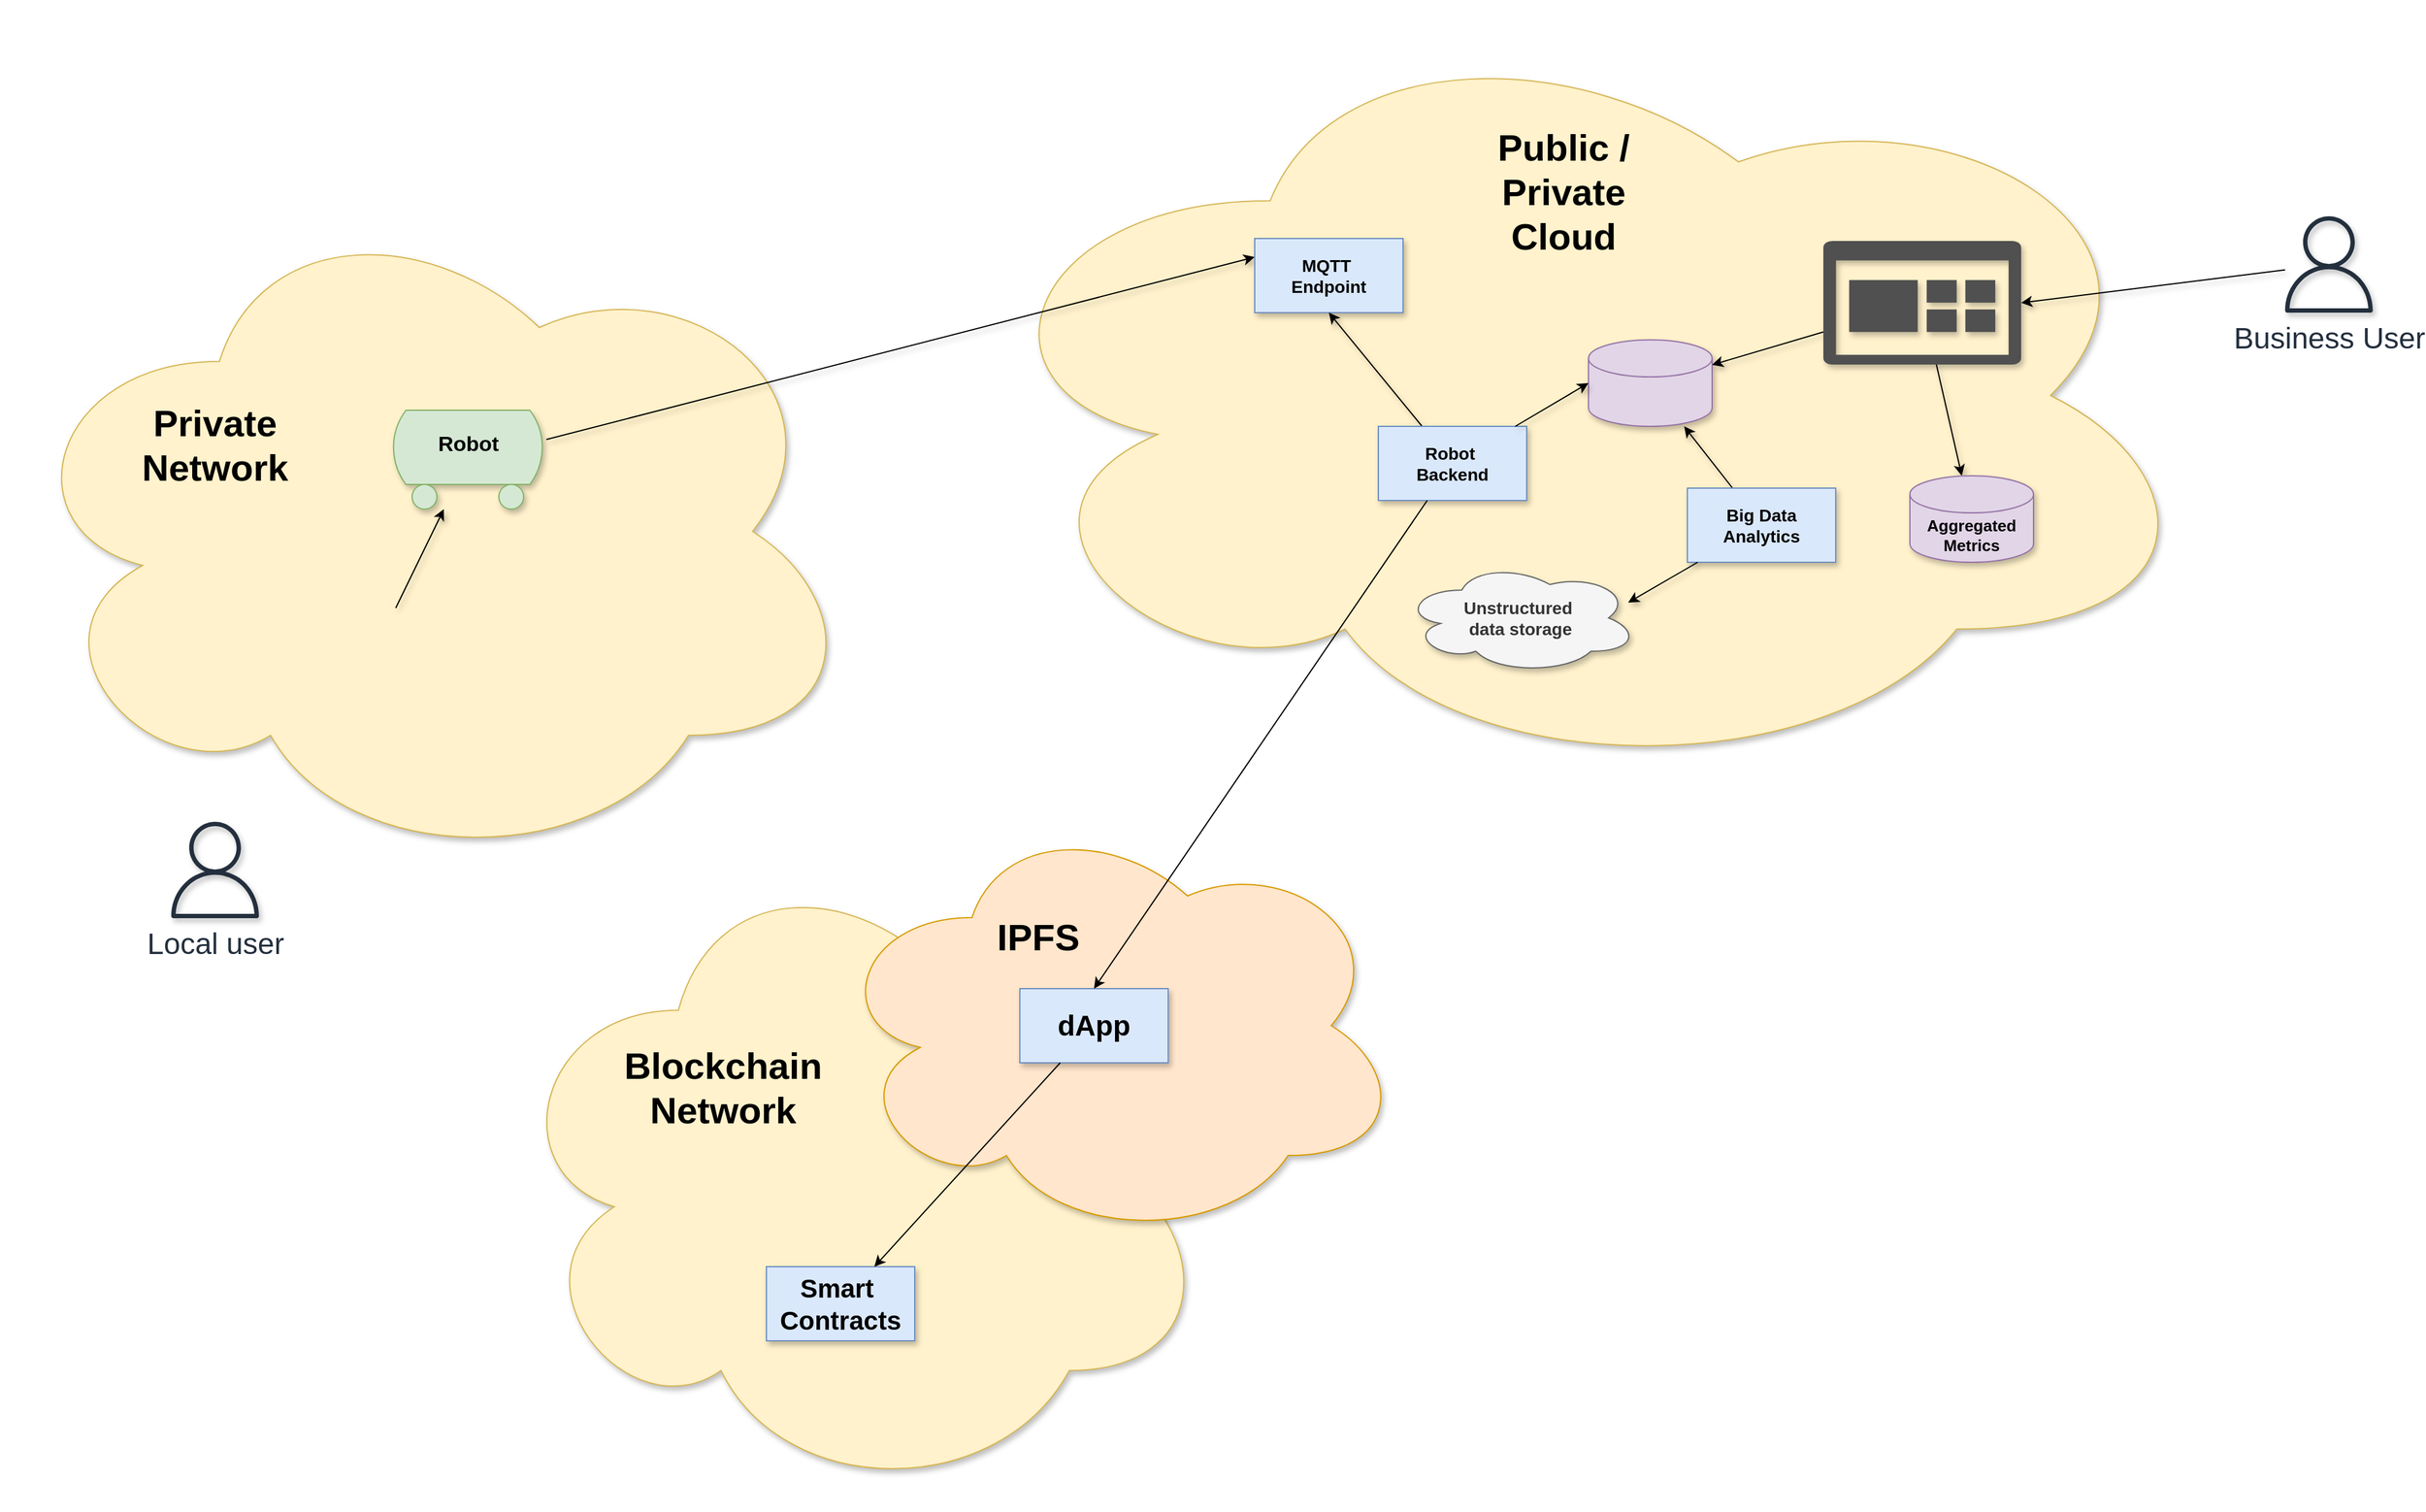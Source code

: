 <mxfile version="24.4.8" type="device" pages="5">
  <diagram name="Page-1" id="9yx6S39DQDgYQ-HQHpfn">
    <mxGraphModel dx="2609" dy="2160" grid="1" gridSize="10" guides="1" tooltips="1" connect="1" arrows="1" fold="1" page="1" pageScale="1" pageWidth="850" pageHeight="1100" math="0" shadow="0">
      <root>
        <mxCell id="0" />
        <mxCell id="1" parent="0" />
        <mxCell id="FzcCRRscWS9St-bQxqSm-47" value="" style="ellipse;shape=cloud;whiteSpace=wrap;html=1;fillColor=#fff2cc;strokeColor=#d6b656;shadow=1;" parent="1" vertex="1">
          <mxGeometry x="-690" y="80" width="690" height="550" as="geometry" />
        </mxCell>
        <mxCell id="FzcCRRscWS9St-bQxqSm-4" value="" style="ellipse;shape=cloud;whiteSpace=wrap;html=1;fillColor=#fff2cc;strokeColor=#d6b656;shadow=1;" parent="1" vertex="1">
          <mxGeometry x="80" y="-70" width="1010" height="630" as="geometry" />
        </mxCell>
        <mxCell id="FzcCRRscWS9St-bQxqSm-12" style="rounded=0;orthogonalLoop=1;jettySize=auto;html=1;entryX=0;entryY=0.25;entryDx=0;entryDy=0;shadow=1;" parent="1" source="FzcCRRscWS9St-bQxqSm-8" target="FzcCRRscWS9St-bQxqSm-2" edge="1">
          <mxGeometry relative="1" as="geometry">
            <mxPoint x="240" y="206.667" as="sourcePoint" />
          </mxGeometry>
        </mxCell>
        <mxCell id="FzcCRRscWS9St-bQxqSm-9" style="rounded=0;orthogonalLoop=1;jettySize=auto;html=1;shadow=1;" parent="1" source="FzcCRRscWS9St-bQxqSm-7" target="FzcCRRscWS9St-bQxqSm-8" edge="1">
          <mxGeometry relative="1" as="geometry">
            <mxPoint x="-200" y="307" as="targetPoint" />
          </mxGeometry>
        </mxCell>
        <mxCell id="FzcCRRscWS9St-bQxqSm-7" value="" style="shape=image;html=1;verticalAlign=top;verticalLabelPosition=bottom;labelBackgroundColor=#ffffff;imageAspect=0;aspect=fixed;image=https://cdn2.iconfinder.com/data/icons/boxicons-solid-vol-2/24/bxs-joystick-128.png;shadow=1;" parent="1" vertex="1">
          <mxGeometry x="-470" y="417" width="128" height="128" as="geometry" />
        </mxCell>
        <mxCell id="FzcCRRscWS9St-bQxqSm-8" value="" style="verticalLabelPosition=bottom;outlineConnect=0;align=center;dashed=0;html=1;verticalAlign=top;shape=mxgraph.pid.misc.tank_car,_tank_wagon;fillColor=#d5e8d4;strokeColor=#82b366;shadow=1;" parent="1" vertex="1">
          <mxGeometry x="-380" y="257" width="127" height="80" as="geometry" />
        </mxCell>
        <mxCell id="FzcCRRscWS9St-bQxqSm-2" value="&lt;div style=&quot;font-size: 14px;&quot;&gt;MQTT&amp;nbsp;&lt;/div&gt;&lt;div style=&quot;font-size: 14px;&quot;&gt;Endpoint&lt;br style=&quot;font-size: 14px;&quot;&gt;&lt;/div&gt;" style="rounded=0;whiteSpace=wrap;html=1;fillColor=#dae8fc;strokeColor=#6c8ebf;shadow=1;fontSize=14;fontStyle=1" parent="1" vertex="1">
          <mxGeometry x="320" y="118" width="120" height="60" as="geometry" />
        </mxCell>
        <mxCell id="FzcCRRscWS9St-bQxqSm-13" value="" style="shape=cylinder3;whiteSpace=wrap;html=1;boundedLbl=1;backgroundOutline=1;size=15;fillColor=#e1d5e7;strokeColor=#9673a6;shadow=1;" parent="1" vertex="1">
          <mxGeometry x="590" y="200" width="100" height="70" as="geometry" />
        </mxCell>
        <mxCell id="FzcCRRscWS9St-bQxqSm-14" style="rounded=0;orthogonalLoop=1;jettySize=auto;html=1;entryX=0.5;entryY=1;entryDx=0;entryDy=0;shadow=1;" parent="1" source="FzcCRRscWS9St-bQxqSm-3" target="FzcCRRscWS9St-bQxqSm-2" edge="1">
          <mxGeometry relative="1" as="geometry" />
        </mxCell>
        <mxCell id="FzcCRRscWS9St-bQxqSm-3" value="&lt;div&gt;Robot&amp;nbsp;&lt;/div&gt;&lt;div&gt;Backend&lt;/div&gt;" style="rounded=0;whiteSpace=wrap;html=1;fillColor=#dae8fc;strokeColor=#6c8ebf;shadow=1;fontStyle=1;fontSize=14;" parent="1" vertex="1">
          <mxGeometry x="420" y="270" width="120" height="60" as="geometry" />
        </mxCell>
        <mxCell id="FzcCRRscWS9St-bQxqSm-29" value="Local user" style="outlineConnect=0;fontColor=#232F3E;gradientColor=none;fillColor=#232F3D;strokeColor=none;dashed=0;verticalLabelPosition=bottom;verticalAlign=top;align=center;html=1;fontSize=24;fontStyle=0;aspect=fixed;pointerEvents=1;shape=mxgraph.aws4.user;shadow=1;" parent="1" vertex="1">
          <mxGeometry x="-560" y="590" width="78" height="78" as="geometry" />
        </mxCell>
        <mxCell id="FzcCRRscWS9St-bQxqSm-30" value="Business User" style="outlineConnect=0;fontColor=#232F3E;gradientColor=none;fillColor=#232F3D;strokeColor=none;dashed=0;verticalLabelPosition=bottom;verticalAlign=top;align=center;html=1;fontSize=24;fontStyle=0;aspect=fixed;pointerEvents=1;shape=mxgraph.aws4.user;shadow=1;" parent="1" vertex="1">
          <mxGeometry x="1150" y="100" width="78" height="78" as="geometry" />
        </mxCell>
        <mxCell id="FzcCRRscWS9St-bQxqSm-31" style="rounded=0;orthogonalLoop=1;jettySize=auto;html=1;entryX=0;entryY=0.5;entryDx=0;entryDy=0;entryPerimeter=0;shadow=1;" parent="1" source="FzcCRRscWS9St-bQxqSm-3" target="FzcCRRscWS9St-bQxqSm-13" edge="1">
          <mxGeometry relative="1" as="geometry" />
        </mxCell>
        <mxCell id="FzcCRRscWS9St-bQxqSm-42" style="rounded=0;orthogonalLoop=1;jettySize=auto;html=1;shadow=1;" parent="1" source="FzcCRRscWS9St-bQxqSm-33" target="FzcCRRscWS9St-bQxqSm-41" edge="1">
          <mxGeometry relative="1" as="geometry" />
        </mxCell>
        <mxCell id="FzcCRRscWS9St-bQxqSm-43" style="rounded=0;orthogonalLoop=1;jettySize=auto;html=1;shadow=1;" parent="1" source="FzcCRRscWS9St-bQxqSm-33" target="FzcCRRscWS9St-bQxqSm-13" edge="1">
          <mxGeometry relative="1" as="geometry" />
        </mxCell>
        <mxCell id="FzcCRRscWS9St-bQxqSm-33" value="" style="pointerEvents=1;shadow=1;dashed=0;html=1;strokeColor=none;labelPosition=center;verticalLabelPosition=bottom;verticalAlign=top;align=center;fillColor=#505050;shape=mxgraph.mscae.oms.dashboard;" parent="1" vertex="1">
          <mxGeometry x="780" y="120" width="160" height="100" as="geometry" />
        </mxCell>
        <mxCell id="FzcCRRscWS9St-bQxqSm-39" style="rounded=0;orthogonalLoop=1;jettySize=auto;html=1;shadow=1;" parent="1" source="FzcCRRscWS9St-bQxqSm-34" target="FzcCRRscWS9St-bQxqSm-13" edge="1">
          <mxGeometry relative="1" as="geometry" />
        </mxCell>
        <mxCell id="FzcCRRscWS9St-bQxqSm-34" value="&lt;div style=&quot;font-size: 14px;&quot;&gt;Big Data&lt;/div&gt;&lt;div style=&quot;font-size: 14px;&quot;&gt;Analytics&lt;br style=&quot;font-size: 14px;&quot;&gt;&lt;/div&gt;" style="rounded=0;whiteSpace=wrap;html=1;fillColor=#dae8fc;strokeColor=#6c8ebf;shadow=1;fontSize=14;fontStyle=1" parent="1" vertex="1">
          <mxGeometry x="670" y="320" width="120" height="60" as="geometry" />
        </mxCell>
        <mxCell id="FzcCRRscWS9St-bQxqSm-35" value="&lt;div style=&quot;font-size: 14px;&quot;&gt;Unstructured&amp;nbsp;&lt;/div&gt;&lt;div style=&quot;font-size: 14px;&quot;&gt;data storage &lt;/div&gt;" style="ellipse;shape=cloud;whiteSpace=wrap;html=1;fillColor=#f5f5f5;fontColor=#333333;strokeColor=#666666;shadow=1;fontStyle=1;fontSize=14;" parent="1" vertex="1">
          <mxGeometry x="440" y="380" width="190" height="90" as="geometry" />
        </mxCell>
        <mxCell id="FzcCRRscWS9St-bQxqSm-40" style="rounded=0;orthogonalLoop=1;jettySize=auto;html=1;entryX=0.958;entryY=0.363;entryDx=0;entryDy=0;entryPerimeter=0;shadow=1;" parent="1" source="FzcCRRscWS9St-bQxqSm-34" target="FzcCRRscWS9St-bQxqSm-35" edge="1">
          <mxGeometry relative="1" as="geometry" />
        </mxCell>
        <mxCell id="FzcCRRscWS9St-bQxqSm-41" value="&lt;div style=&quot;font-size: 13px;&quot;&gt;Aggregated&lt;/div&gt;&lt;div style=&quot;font-size: 13px;&quot;&gt;Metrics&lt;br style=&quot;font-size: 13px;&quot;&gt;&lt;/div&gt;" style="shape=cylinder3;whiteSpace=wrap;html=1;boundedLbl=1;backgroundOutline=1;size=15;fillColor=#e1d5e7;strokeColor=#9673a6;shadow=1;fontStyle=1;fontSize=13;" parent="1" vertex="1">
          <mxGeometry x="850" y="310" width="100" height="70" as="geometry" />
        </mxCell>
        <mxCell id="FzcCRRscWS9St-bQxqSm-44" style="rounded=0;orthogonalLoop=1;jettySize=auto;html=1;entryX=1;entryY=0.5;entryDx=0;entryDy=0;entryPerimeter=0;shadow=1;" parent="1" source="FzcCRRscWS9St-bQxqSm-30" target="FzcCRRscWS9St-bQxqSm-33" edge="1">
          <mxGeometry relative="1" as="geometry" />
        </mxCell>
        <mxCell id="FzcCRRscWS9St-bQxqSm-45" value="Public / Private Cloud" style="text;html=1;align=center;verticalAlign=middle;whiteSpace=wrap;rounded=0;shadow=1;fontSize=30;fontStyle=1" parent="1" vertex="1">
          <mxGeometry x="500" y="40" width="140" height="80" as="geometry" />
        </mxCell>
        <mxCell id="FzcCRRscWS9St-bQxqSm-48" value="Private Network" style="text;html=1;align=center;verticalAlign=middle;whiteSpace=wrap;rounded=0;shadow=1;fontSize=30;fontStyle=1" parent="1" vertex="1">
          <mxGeometry x="-551" y="270" width="60" height="30" as="geometry" />
        </mxCell>
        <mxCell id="ZF25GOozzzJHfNbvSVKG-1" value="" style="ellipse;shape=cloud;whiteSpace=wrap;html=1;fillColor=#fff2cc;strokeColor=#d6b656;shadow=1;" vertex="1" parent="1">
          <mxGeometry x="-290" y="610" width="575" height="530" as="geometry" />
        </mxCell>
        <mxCell id="ZF25GOozzzJHfNbvSVKG-3" value="Blockchain Network" style="text;html=1;align=center;verticalAlign=middle;whiteSpace=wrap;rounded=0;shadow=1;fontSize=30;fontStyle=1" vertex="1" parent="1">
          <mxGeometry x="-155" y="790" width="90" height="30" as="geometry" />
        </mxCell>
        <mxCell id="ZF25GOozzzJHfNbvSVKG-4" value="&lt;div style=&quot;font-size: 21px;&quot;&gt;Smart&amp;nbsp;&lt;/div&gt;&lt;div style=&quot;font-size: 21px;&quot;&gt;Contracts&lt;/div&gt;" style="rounded=0;whiteSpace=wrap;html=1;fillColor=#dae8fc;strokeColor=#6c8ebf;shadow=1;fontSize=21;fontStyle=1" vertex="1" parent="1">
          <mxGeometry x="-75" y="950" width="120" height="60" as="geometry" />
        </mxCell>
        <mxCell id="ZF25GOozzzJHfNbvSVKG-9" value="Robot" style="text;html=1;align=center;verticalAlign=middle;whiteSpace=wrap;rounded=0;fontSize=17;fontStyle=1" vertex="1" parent="1">
          <mxGeometry x="-346.5" y="270" width="60" height="30" as="geometry" />
        </mxCell>
        <mxCell id="upMsxJyLBYoJnwyYanjh-1" value="" style="ellipse;shape=cloud;whiteSpace=wrap;html=1;fillColor=#ffe6cc;strokeColor=#d79b00;shadow=1;" vertex="1" parent="1">
          <mxGeometry x="-25" y="580" width="465" height="350" as="geometry" />
        </mxCell>
        <mxCell id="upMsxJyLBYoJnwyYanjh-2" value="IPFS" style="text;html=1;align=center;verticalAlign=middle;whiteSpace=wrap;rounded=0;shadow=1;fontSize=30;fontStyle=1" vertex="1" parent="1">
          <mxGeometry x="100" y="668" width="90" height="30" as="geometry" />
        </mxCell>
        <mxCell id="ZF25GOozzzJHfNbvSVKG-2" value="dApp" style="rounded=0;whiteSpace=wrap;html=1;fillColor=#dae8fc;strokeColor=#6c8ebf;shadow=1;fontSize=23;fontStyle=1" vertex="1" parent="1">
          <mxGeometry x="130" y="725" width="120" height="60" as="geometry" />
        </mxCell>
        <mxCell id="ZF25GOozzzJHfNbvSVKG-8" style="rounded=0;orthogonalLoop=1;jettySize=auto;html=1;entryX=0.5;entryY=0;entryDx=0;entryDy=0;" edge="1" parent="1" source="FzcCRRscWS9St-bQxqSm-3" target="ZF25GOozzzJHfNbvSVKG-2">
          <mxGeometry relative="1" as="geometry" />
        </mxCell>
        <mxCell id="ZF25GOozzzJHfNbvSVKG-5" style="rounded=0;orthogonalLoop=1;jettySize=auto;html=1;" edge="1" parent="1" source="ZF25GOozzzJHfNbvSVKG-2" target="ZF25GOozzzJHfNbvSVKG-4">
          <mxGeometry relative="1" as="geometry" />
        </mxCell>
      </root>
    </mxGraphModel>
  </diagram>
  <diagram id="6CZI-lEMu_QAiLZUZ20o" name="Page-2">
    <mxGraphModel dx="2081" dy="1842" grid="1" gridSize="10" guides="1" tooltips="1" connect="1" arrows="1" fold="1" page="1" pageScale="1" pageWidth="850" pageHeight="1100" math="0" shadow="0">
      <root>
        <mxCell id="0" />
        <mxCell id="1" parent="0" />
        <mxCell id="qeP5xQJYv9DaR-OqJtRK-34" value="" style="ellipse;shape=cloud;whiteSpace=wrap;html=1;fillColor=#fff2cc;strokeColor=#d6b656;shadow=1;" vertex="1" parent="1">
          <mxGeometry x="-680" y="90" width="690" height="550" as="geometry" />
        </mxCell>
        <mxCell id="qeP5xQJYv9DaR-OqJtRK-35" value="" style="ellipse;shape=cloud;whiteSpace=wrap;html=1;fillColor=#fff2cc;strokeColor=#d6b656;shadow=1;" vertex="1" parent="1">
          <mxGeometry x="90" y="-60" width="1010" height="630" as="geometry" />
        </mxCell>
        <mxCell id="qeP5xQJYv9DaR-OqJtRK-36" style="rounded=0;orthogonalLoop=1;jettySize=auto;html=1;entryX=0;entryY=0.25;entryDx=0;entryDy=0;shadow=1;" edge="1" parent="1" source="qeP5xQJYv9DaR-OqJtRK-39" target="qeP5xQJYv9DaR-OqJtRK-40">
          <mxGeometry relative="1" as="geometry">
            <mxPoint x="250" y="216.667" as="sourcePoint" />
          </mxGeometry>
        </mxCell>
        <mxCell id="qeP5xQJYv9DaR-OqJtRK-37" style="rounded=0;orthogonalLoop=1;jettySize=auto;html=1;shadow=1;" edge="1" parent="1" source="qeP5xQJYv9DaR-OqJtRK-38" target="qeP5xQJYv9DaR-OqJtRK-39">
          <mxGeometry relative="1" as="geometry">
            <mxPoint x="-190" y="317" as="targetPoint" />
          </mxGeometry>
        </mxCell>
        <mxCell id="qeP5xQJYv9DaR-OqJtRK-38" value="" style="shape=image;html=1;verticalAlign=top;verticalLabelPosition=bottom;labelBackgroundColor=#ffffff;imageAspect=0;aspect=fixed;image=https://cdn2.iconfinder.com/data/icons/boxicons-solid-vol-2/24/bxs-joystick-128.png;shadow=1;" vertex="1" parent="1">
          <mxGeometry x="-460" y="427" width="128" height="128" as="geometry" />
        </mxCell>
        <mxCell id="qeP5xQJYv9DaR-OqJtRK-39" value="" style="verticalLabelPosition=bottom;outlineConnect=0;align=center;dashed=0;html=1;verticalAlign=top;shape=mxgraph.pid.misc.tank_car,_tank_wagon;fillColor=#d5e8d4;strokeColor=#82b366;shadow=1;" vertex="1" parent="1">
          <mxGeometry x="-370" y="267" width="127" height="80" as="geometry" />
        </mxCell>
        <mxCell id="qeP5xQJYv9DaR-OqJtRK-40" value="&lt;div style=&quot;font-size: 14px;&quot;&gt;MQTT&amp;nbsp;&lt;/div&gt;&lt;div style=&quot;font-size: 14px;&quot;&gt;Endpoint&lt;br style=&quot;font-size: 14px;&quot;&gt;&lt;/div&gt;" style="rounded=0;whiteSpace=wrap;html=1;fillColor=#dae8fc;strokeColor=#6c8ebf;shadow=1;fontSize=14;fontStyle=1" vertex="1" parent="1">
          <mxGeometry x="330" y="128" width="120" height="60" as="geometry" />
        </mxCell>
        <mxCell id="qeP5xQJYv9DaR-OqJtRK-41" value="" style="shape=cylinder3;whiteSpace=wrap;html=1;boundedLbl=1;backgroundOutline=1;size=15;fillColor=#e1d5e7;strokeColor=#9673a6;shadow=1;" vertex="1" parent="1">
          <mxGeometry x="600" y="210" width="100" height="70" as="geometry" />
        </mxCell>
        <mxCell id="qeP5xQJYv9DaR-OqJtRK-42" style="rounded=0;orthogonalLoop=1;jettySize=auto;html=1;entryX=0.5;entryY=1;entryDx=0;entryDy=0;shadow=1;" edge="1" parent="1" source="qeP5xQJYv9DaR-OqJtRK-43" target="qeP5xQJYv9DaR-OqJtRK-40">
          <mxGeometry relative="1" as="geometry" />
        </mxCell>
        <mxCell id="qeP5xQJYv9DaR-OqJtRK-43" value="&lt;div&gt;Robot&amp;nbsp;&lt;/div&gt;&lt;div&gt;Backend&lt;/div&gt;" style="rounded=0;whiteSpace=wrap;html=1;fillColor=#dae8fc;strokeColor=#6c8ebf;shadow=1;fontStyle=1;fontSize=14;" vertex="1" parent="1">
          <mxGeometry x="430" y="280" width="120" height="60" as="geometry" />
        </mxCell>
        <mxCell id="qeP5xQJYv9DaR-OqJtRK-44" value="Local user" style="outlineConnect=0;fontColor=#232F3E;gradientColor=none;fillColor=#232F3D;strokeColor=none;dashed=0;verticalLabelPosition=bottom;verticalAlign=top;align=center;html=1;fontSize=24;fontStyle=0;aspect=fixed;pointerEvents=1;shape=mxgraph.aws4.user;shadow=1;" vertex="1" parent="1">
          <mxGeometry x="-550" y="600" width="78" height="78" as="geometry" />
        </mxCell>
        <mxCell id="qeP5xQJYv9DaR-OqJtRK-45" value="Business User" style="outlineConnect=0;fontColor=#232F3E;gradientColor=none;fillColor=#232F3D;strokeColor=none;dashed=0;verticalLabelPosition=bottom;verticalAlign=top;align=center;html=1;fontSize=24;fontStyle=0;aspect=fixed;pointerEvents=1;shape=mxgraph.aws4.user;shadow=1;" vertex="1" parent="1">
          <mxGeometry x="1160" y="110" width="78" height="78" as="geometry" />
        </mxCell>
        <mxCell id="qeP5xQJYv9DaR-OqJtRK-46" style="rounded=0;orthogonalLoop=1;jettySize=auto;html=1;entryX=0;entryY=0.5;entryDx=0;entryDy=0;entryPerimeter=0;shadow=1;" edge="1" parent="1" source="qeP5xQJYv9DaR-OqJtRK-43" target="qeP5xQJYv9DaR-OqJtRK-41">
          <mxGeometry relative="1" as="geometry" />
        </mxCell>
        <mxCell id="qeP5xQJYv9DaR-OqJtRK-47" style="rounded=0;orthogonalLoop=1;jettySize=auto;html=1;shadow=1;" edge="1" parent="1" source="qeP5xQJYv9DaR-OqJtRK-49" target="qeP5xQJYv9DaR-OqJtRK-54">
          <mxGeometry relative="1" as="geometry" />
        </mxCell>
        <mxCell id="qeP5xQJYv9DaR-OqJtRK-48" style="rounded=0;orthogonalLoop=1;jettySize=auto;html=1;shadow=1;" edge="1" parent="1" source="qeP5xQJYv9DaR-OqJtRK-49" target="qeP5xQJYv9DaR-OqJtRK-41">
          <mxGeometry relative="1" as="geometry" />
        </mxCell>
        <mxCell id="qeP5xQJYv9DaR-OqJtRK-49" value="" style="pointerEvents=1;shadow=1;dashed=0;html=1;strokeColor=none;labelPosition=center;verticalLabelPosition=bottom;verticalAlign=top;align=center;fillColor=#505050;shape=mxgraph.mscae.oms.dashboard;" vertex="1" parent="1">
          <mxGeometry x="790" y="130" width="160" height="100" as="geometry" />
        </mxCell>
        <mxCell id="qeP5xQJYv9DaR-OqJtRK-50" style="rounded=0;orthogonalLoop=1;jettySize=auto;html=1;shadow=1;" edge="1" parent="1" source="qeP5xQJYv9DaR-OqJtRK-51" target="qeP5xQJYv9DaR-OqJtRK-41">
          <mxGeometry relative="1" as="geometry" />
        </mxCell>
        <mxCell id="qeP5xQJYv9DaR-OqJtRK-51" value="&lt;div style=&quot;font-size: 14px;&quot;&gt;Big Data&lt;/div&gt;&lt;div style=&quot;font-size: 14px;&quot;&gt;Analytics&lt;br style=&quot;font-size: 14px;&quot;&gt;&lt;/div&gt;" style="rounded=0;whiteSpace=wrap;html=1;fillColor=#dae8fc;strokeColor=#6c8ebf;shadow=1;fontSize=14;fontStyle=1" vertex="1" parent="1">
          <mxGeometry x="680" y="330" width="120" height="60" as="geometry" />
        </mxCell>
        <mxCell id="qeP5xQJYv9DaR-OqJtRK-52" value="&lt;div style=&quot;font-size: 14px;&quot;&gt;Unstructured&amp;nbsp;&lt;/div&gt;&lt;div style=&quot;font-size: 14px;&quot;&gt;data storage &lt;/div&gt;" style="ellipse;shape=cloud;whiteSpace=wrap;html=1;fillColor=#f5f5f5;fontColor=#333333;strokeColor=#666666;shadow=1;fontStyle=1;fontSize=14;" vertex="1" parent="1">
          <mxGeometry x="450" y="390" width="190" height="90" as="geometry" />
        </mxCell>
        <mxCell id="qeP5xQJYv9DaR-OqJtRK-53" style="rounded=0;orthogonalLoop=1;jettySize=auto;html=1;entryX=0.958;entryY=0.363;entryDx=0;entryDy=0;entryPerimeter=0;shadow=1;" edge="1" parent="1" source="qeP5xQJYv9DaR-OqJtRK-51" target="qeP5xQJYv9DaR-OqJtRK-52">
          <mxGeometry relative="1" as="geometry" />
        </mxCell>
        <mxCell id="qeP5xQJYv9DaR-OqJtRK-54" value="&lt;div style=&quot;font-size: 13px;&quot;&gt;Aggregated&lt;/div&gt;&lt;div style=&quot;font-size: 13px;&quot;&gt;Metrics&lt;br style=&quot;font-size: 13px;&quot;&gt;&lt;/div&gt;" style="shape=cylinder3;whiteSpace=wrap;html=1;boundedLbl=1;backgroundOutline=1;size=15;fillColor=#e1d5e7;strokeColor=#9673a6;shadow=1;fontStyle=1;fontSize=13;" vertex="1" parent="1">
          <mxGeometry x="860" y="320" width="100" height="70" as="geometry" />
        </mxCell>
        <mxCell id="qeP5xQJYv9DaR-OqJtRK-55" style="rounded=0;orthogonalLoop=1;jettySize=auto;html=1;entryX=1;entryY=0.5;entryDx=0;entryDy=0;entryPerimeter=0;shadow=1;" edge="1" parent="1" source="qeP5xQJYv9DaR-OqJtRK-45" target="qeP5xQJYv9DaR-OqJtRK-49">
          <mxGeometry relative="1" as="geometry" />
        </mxCell>
        <mxCell id="qeP5xQJYv9DaR-OqJtRK-57" value="Private Network" style="text;html=1;align=center;verticalAlign=middle;whiteSpace=wrap;rounded=0;shadow=1;fontSize=30;fontStyle=1" vertex="1" parent="1">
          <mxGeometry x="-541" y="280" width="60" height="30" as="geometry" />
        </mxCell>
        <mxCell id="qeP5xQJYv9DaR-OqJtRK-58" value="" style="ellipse;shape=cloud;whiteSpace=wrap;html=1;fillColor=#fff2cc;strokeColor=#d6b656;shadow=1;" vertex="1" parent="1">
          <mxGeometry x="-280" y="620" width="575" height="530" as="geometry" />
        </mxCell>
        <mxCell id="qeP5xQJYv9DaR-OqJtRK-59" value="Blockchain Network" style="text;html=1;align=center;verticalAlign=middle;whiteSpace=wrap;rounded=0;shadow=1;fontSize=30;fontStyle=1" vertex="1" parent="1">
          <mxGeometry x="-145" y="800" width="90" height="30" as="geometry" />
        </mxCell>
        <mxCell id="qeP5xQJYv9DaR-OqJtRK-60" value="&lt;div style=&quot;font-size: 21px;&quot;&gt;Smart&amp;nbsp;&lt;/div&gt;&lt;div style=&quot;font-size: 21px;&quot;&gt;Contracts&lt;/div&gt;" style="rounded=0;whiteSpace=wrap;html=1;fillColor=#dae8fc;strokeColor=#6c8ebf;shadow=1;fontSize=21;fontStyle=1" vertex="1" parent="1">
          <mxGeometry x="-65" y="960" width="120" height="60" as="geometry" />
        </mxCell>
        <mxCell id="qeP5xQJYv9DaR-OqJtRK-61" value="Robot" style="text;html=1;align=center;verticalAlign=middle;whiteSpace=wrap;rounded=0;fontSize=17;fontStyle=1" vertex="1" parent="1">
          <mxGeometry x="-336.5" y="280" width="60" height="30" as="geometry" />
        </mxCell>
        <mxCell id="qeP5xQJYv9DaR-OqJtRK-62" value="" style="ellipse;shape=cloud;whiteSpace=wrap;html=1;fillColor=#ffe6cc;strokeColor=#d79b00;shadow=1;" vertex="1" parent="1">
          <mxGeometry x="-15" y="590" width="465" height="350" as="geometry" />
        </mxCell>
        <mxCell id="qeP5xQJYv9DaR-OqJtRK-63" value="IPFS" style="text;html=1;align=center;verticalAlign=middle;whiteSpace=wrap;rounded=0;shadow=1;fontSize=30;fontStyle=1" vertex="1" parent="1">
          <mxGeometry x="110" y="678" width="90" height="30" as="geometry" />
        </mxCell>
        <mxCell id="qeP5xQJYv9DaR-OqJtRK-67" style="rounded=0;orthogonalLoop=1;jettySize=auto;html=1;" edge="1" parent="1" source="qeP5xQJYv9DaR-OqJtRK-64" target="qeP5xQJYv9DaR-OqJtRK-40">
          <mxGeometry relative="1" as="geometry" />
        </mxCell>
        <mxCell id="qeP5xQJYv9DaR-OqJtRK-64" value="dApp" style="rounded=0;whiteSpace=wrap;html=1;fillColor=#dae8fc;strokeColor=#6c8ebf;shadow=1;fontSize=23;fontStyle=1" vertex="1" parent="1">
          <mxGeometry x="140" y="735" width="120" height="60" as="geometry" />
        </mxCell>
        <mxCell id="qeP5xQJYv9DaR-OqJtRK-66" style="rounded=0;orthogonalLoop=1;jettySize=auto;html=1;" edge="1" parent="1" source="qeP5xQJYv9DaR-OqJtRK-64" target="qeP5xQJYv9DaR-OqJtRK-60">
          <mxGeometry relative="1" as="geometry" />
        </mxCell>
        <mxCell id="cbxNQ4OVoJvFmFUabqM2-1" value="Public / Private Cloud" style="text;html=1;align=center;verticalAlign=middle;whiteSpace=wrap;rounded=0;shadow=1;fontSize=30;fontStyle=1" vertex="1" parent="1">
          <mxGeometry x="500" y="40" width="140" height="80" as="geometry" />
        </mxCell>
      </root>
    </mxGraphModel>
  </diagram>
  <diagram id="SvjFeB8adOSL-g82GiAh" name="Page-3">
    <mxGraphModel dx="2081" dy="1842" grid="1" gridSize="10" guides="1" tooltips="1" connect="1" arrows="1" fold="1" page="1" pageScale="1" pageWidth="850" pageHeight="1100" math="0" shadow="0">
      <root>
        <mxCell id="0" />
        <mxCell id="1" parent="0" />
        <mxCell id="3BVIZwpBjSUkCSspxC9P-1" value="" style="ellipse;shape=cloud;whiteSpace=wrap;html=1;fillColor=#fff2cc;strokeColor=#d6b656;shadow=1;" vertex="1" parent="1">
          <mxGeometry x="-680" y="90" width="690" height="550" as="geometry" />
        </mxCell>
        <mxCell id="3BVIZwpBjSUkCSspxC9P-2" value="" style="ellipse;shape=cloud;whiteSpace=wrap;html=1;fillColor=#fff2cc;strokeColor=#d6b656;shadow=1;" vertex="1" parent="1">
          <mxGeometry x="90" y="-60" width="1010" height="630" as="geometry" />
        </mxCell>
        <mxCell id="3BVIZwpBjSUkCSspxC9P-3" style="rounded=0;orthogonalLoop=1;jettySize=auto;html=1;entryX=0;entryY=0.25;entryDx=0;entryDy=0;shadow=1;" edge="1" parent="1" source="3BVIZwpBjSUkCSspxC9P-6" target="3BVIZwpBjSUkCSspxC9P-7">
          <mxGeometry relative="1" as="geometry">
            <mxPoint x="250" y="216.667" as="sourcePoint" />
          </mxGeometry>
        </mxCell>
        <mxCell id="3BVIZwpBjSUkCSspxC9P-4" style="rounded=0;orthogonalLoop=1;jettySize=auto;html=1;shadow=1;" edge="1" parent="1" source="3BVIZwpBjSUkCSspxC9P-5" target="3BVIZwpBjSUkCSspxC9P-6">
          <mxGeometry relative="1" as="geometry">
            <mxPoint x="-190" y="317" as="targetPoint" />
          </mxGeometry>
        </mxCell>
        <mxCell id="3BVIZwpBjSUkCSspxC9P-5" value="" style="shape=image;html=1;verticalAlign=top;verticalLabelPosition=bottom;labelBackgroundColor=#ffffff;imageAspect=0;aspect=fixed;image=https://cdn2.iconfinder.com/data/icons/boxicons-solid-vol-2/24/bxs-joystick-128.png;shadow=1;" vertex="1" parent="1">
          <mxGeometry x="-460" y="427" width="128" height="128" as="geometry" />
        </mxCell>
        <mxCell id="3BVIZwpBjSUkCSspxC9P-6" value="" style="verticalLabelPosition=bottom;outlineConnect=0;align=center;dashed=0;html=1;verticalAlign=top;shape=mxgraph.pid.misc.tank_car,_tank_wagon;fillColor=#d5e8d4;strokeColor=#82b366;shadow=1;" vertex="1" parent="1">
          <mxGeometry x="-370" y="267" width="127" height="80" as="geometry" />
        </mxCell>
        <mxCell id="3BVIZwpBjSUkCSspxC9P-7" value="&lt;div style=&quot;font-size: 14px;&quot;&gt;MQTT&amp;nbsp;&lt;/div&gt;&lt;div style=&quot;font-size: 14px;&quot;&gt;Endpoint&lt;br style=&quot;font-size: 14px;&quot;&gt;&lt;/div&gt;" style="rounded=0;whiteSpace=wrap;html=1;fillColor=#dae8fc;strokeColor=#6c8ebf;shadow=1;fontSize=14;fontStyle=1" vertex="1" parent="1">
          <mxGeometry x="330" y="128" width="120" height="60" as="geometry" />
        </mxCell>
        <mxCell id="3BVIZwpBjSUkCSspxC9P-8" value="" style="shape=cylinder3;whiteSpace=wrap;html=1;boundedLbl=1;backgroundOutline=1;size=15;fillColor=#e1d5e7;strokeColor=#9673a6;shadow=1;" vertex="1" parent="1">
          <mxGeometry x="600" y="210" width="100" height="70" as="geometry" />
        </mxCell>
        <mxCell id="3BVIZwpBjSUkCSspxC9P-9" style="rounded=0;orthogonalLoop=1;jettySize=auto;html=1;entryX=0.5;entryY=1;entryDx=0;entryDy=0;shadow=1;" edge="1" parent="1" source="3BVIZwpBjSUkCSspxC9P-10" target="3BVIZwpBjSUkCSspxC9P-7">
          <mxGeometry relative="1" as="geometry" />
        </mxCell>
        <mxCell id="3BVIZwpBjSUkCSspxC9P-10" value="&lt;div&gt;Robot&amp;nbsp;&lt;/div&gt;&lt;div&gt;Backend&lt;/div&gt;" style="rounded=0;whiteSpace=wrap;html=1;fillColor=#dae8fc;strokeColor=#6c8ebf;shadow=1;fontStyle=1;fontSize=14;" vertex="1" parent="1">
          <mxGeometry x="430" y="280" width="120" height="60" as="geometry" />
        </mxCell>
        <mxCell id="3BVIZwpBjSUkCSspxC9P-11" value="Local user" style="outlineConnect=0;fontColor=#232F3E;gradientColor=none;fillColor=#232F3D;strokeColor=none;dashed=0;verticalLabelPosition=bottom;verticalAlign=top;align=center;html=1;fontSize=24;fontStyle=0;aspect=fixed;pointerEvents=1;shape=mxgraph.aws4.user;shadow=1;" vertex="1" parent="1">
          <mxGeometry x="-550" y="600" width="78" height="78" as="geometry" />
        </mxCell>
        <mxCell id="3BVIZwpBjSUkCSspxC9P-12" value="Business User" style="outlineConnect=0;fontColor=#232F3E;gradientColor=none;fillColor=#232F3D;strokeColor=none;dashed=0;verticalLabelPosition=bottom;verticalAlign=top;align=center;html=1;fontSize=24;fontStyle=0;aspect=fixed;pointerEvents=1;shape=mxgraph.aws4.user;shadow=1;" vertex="1" parent="1">
          <mxGeometry x="1160" y="110" width="78" height="78" as="geometry" />
        </mxCell>
        <mxCell id="3BVIZwpBjSUkCSspxC9P-13" style="rounded=0;orthogonalLoop=1;jettySize=auto;html=1;entryX=0;entryY=0.5;entryDx=0;entryDy=0;entryPerimeter=0;shadow=1;" edge="1" parent="1" source="3BVIZwpBjSUkCSspxC9P-10" target="3BVIZwpBjSUkCSspxC9P-8">
          <mxGeometry relative="1" as="geometry" />
        </mxCell>
        <mxCell id="3BVIZwpBjSUkCSspxC9P-14" style="rounded=0;orthogonalLoop=1;jettySize=auto;html=1;shadow=1;" edge="1" parent="1" source="3BVIZwpBjSUkCSspxC9P-16" target="3BVIZwpBjSUkCSspxC9P-21">
          <mxGeometry relative="1" as="geometry" />
        </mxCell>
        <mxCell id="3BVIZwpBjSUkCSspxC9P-15" style="rounded=0;orthogonalLoop=1;jettySize=auto;html=1;shadow=1;" edge="1" parent="1" source="3BVIZwpBjSUkCSspxC9P-16" target="3BVIZwpBjSUkCSspxC9P-8">
          <mxGeometry relative="1" as="geometry" />
        </mxCell>
        <mxCell id="3BVIZwpBjSUkCSspxC9P-16" value="" style="pointerEvents=1;shadow=1;dashed=0;html=1;strokeColor=none;labelPosition=center;verticalLabelPosition=bottom;verticalAlign=top;align=center;fillColor=#505050;shape=mxgraph.mscae.oms.dashboard;" vertex="1" parent="1">
          <mxGeometry x="790" y="130" width="160" height="100" as="geometry" />
        </mxCell>
        <mxCell id="3BVIZwpBjSUkCSspxC9P-17" style="rounded=0;orthogonalLoop=1;jettySize=auto;html=1;shadow=1;" edge="1" parent="1" source="3BVIZwpBjSUkCSspxC9P-18" target="3BVIZwpBjSUkCSspxC9P-8">
          <mxGeometry relative="1" as="geometry" />
        </mxCell>
        <mxCell id="3BVIZwpBjSUkCSspxC9P-18" value="&lt;div style=&quot;font-size: 14px;&quot;&gt;Big Data&lt;/div&gt;&lt;div style=&quot;font-size: 14px;&quot;&gt;Analytics&lt;br style=&quot;font-size: 14px;&quot;&gt;&lt;/div&gt;" style="rounded=0;whiteSpace=wrap;html=1;fillColor=#dae8fc;strokeColor=#6c8ebf;shadow=1;fontSize=14;fontStyle=1" vertex="1" parent="1">
          <mxGeometry x="680" y="330" width="120" height="60" as="geometry" />
        </mxCell>
        <mxCell id="3BVIZwpBjSUkCSspxC9P-19" value="&lt;div style=&quot;font-size: 14px;&quot;&gt;Unstructured&amp;nbsp;&lt;/div&gt;&lt;div style=&quot;font-size: 14px;&quot;&gt;data storage &lt;/div&gt;" style="ellipse;shape=cloud;whiteSpace=wrap;html=1;fillColor=#f5f5f5;fontColor=#333333;strokeColor=#666666;shadow=1;fontStyle=1;fontSize=14;" vertex="1" parent="1">
          <mxGeometry x="450" y="390" width="190" height="90" as="geometry" />
        </mxCell>
        <mxCell id="3BVIZwpBjSUkCSspxC9P-20" style="rounded=0;orthogonalLoop=1;jettySize=auto;html=1;entryX=0.958;entryY=0.363;entryDx=0;entryDy=0;entryPerimeter=0;shadow=1;" edge="1" parent="1" source="3BVIZwpBjSUkCSspxC9P-18" target="3BVIZwpBjSUkCSspxC9P-19">
          <mxGeometry relative="1" as="geometry" />
        </mxCell>
        <mxCell id="3BVIZwpBjSUkCSspxC9P-21" value="&lt;div style=&quot;font-size: 13px;&quot;&gt;Aggregated&lt;/div&gt;&lt;div style=&quot;font-size: 13px;&quot;&gt;Metrics&lt;br style=&quot;font-size: 13px;&quot;&gt;&lt;/div&gt;" style="shape=cylinder3;whiteSpace=wrap;html=1;boundedLbl=1;backgroundOutline=1;size=15;fillColor=#e1d5e7;strokeColor=#9673a6;shadow=1;fontStyle=1;fontSize=13;" vertex="1" parent="1">
          <mxGeometry x="860" y="320" width="100" height="70" as="geometry" />
        </mxCell>
        <mxCell id="3BVIZwpBjSUkCSspxC9P-22" style="rounded=0;orthogonalLoop=1;jettySize=auto;html=1;entryX=1;entryY=0.5;entryDx=0;entryDy=0;entryPerimeter=0;shadow=1;" edge="1" parent="1" source="3BVIZwpBjSUkCSspxC9P-12" target="3BVIZwpBjSUkCSspxC9P-16">
          <mxGeometry relative="1" as="geometry" />
        </mxCell>
        <mxCell id="3BVIZwpBjSUkCSspxC9P-24" value="Private Network" style="text;html=1;align=center;verticalAlign=middle;whiteSpace=wrap;rounded=0;shadow=1;fontSize=30;fontStyle=1" vertex="1" parent="1">
          <mxGeometry x="-541" y="280" width="60" height="30" as="geometry" />
        </mxCell>
        <mxCell id="3BVIZwpBjSUkCSspxC9P-25" value="" style="ellipse;shape=cloud;whiteSpace=wrap;html=1;fillColor=#fff2cc;strokeColor=#d6b656;shadow=1;" vertex="1" parent="1">
          <mxGeometry x="-120" y="440" width="575" height="530" as="geometry" />
        </mxCell>
        <mxCell id="3BVIZwpBjSUkCSspxC9P-26" value="Blockchain Network" style="text;html=1;align=center;verticalAlign=middle;whiteSpace=wrap;rounded=0;shadow=1;fontSize=30;fontStyle=1" vertex="1" parent="1">
          <mxGeometry x="15" y="620" width="90" height="30" as="geometry" />
        </mxCell>
        <mxCell id="3BVIZwpBjSUkCSspxC9P-27" value="&lt;div style=&quot;font-size: 21px;&quot;&gt;Smart&amp;nbsp;&lt;/div&gt;&lt;div style=&quot;font-size: 21px;&quot;&gt;Contracts&lt;/div&gt;" style="rounded=0;whiteSpace=wrap;html=1;fillColor=#dae8fc;strokeColor=#6c8ebf;shadow=1;fontSize=21;fontStyle=1" vertex="1" parent="1">
          <mxGeometry x="130" y="720" width="120" height="60" as="geometry" />
        </mxCell>
        <mxCell id="3BVIZwpBjSUkCSspxC9P-28" value="Robot" style="text;html=1;align=center;verticalAlign=middle;whiteSpace=wrap;rounded=0;fontSize=17;fontStyle=1" vertex="1" parent="1">
          <mxGeometry x="-336.5" y="280" width="60" height="30" as="geometry" />
        </mxCell>
        <mxCell id="3BVIZwpBjSUkCSspxC9P-31" style="rounded=0;orthogonalLoop=1;jettySize=auto;html=1;" edge="1" parent="1" source="3BVIZwpBjSUkCSspxC9P-32" target="3BVIZwpBjSUkCSspxC9P-7">
          <mxGeometry relative="1" as="geometry" />
        </mxCell>
        <mxCell id="3BVIZwpBjSUkCSspxC9P-32" value="dApp" style="rounded=0;whiteSpace=wrap;html=1;fillColor=#dae8fc;strokeColor=#6c8ebf;shadow=1;fontSize=23;fontStyle=1" vertex="1" parent="1">
          <mxGeometry x="250" y="310" width="120" height="60" as="geometry" />
        </mxCell>
        <mxCell id="3BVIZwpBjSUkCSspxC9P-33" style="rounded=0;orthogonalLoop=1;jettySize=auto;html=1;" edge="1" parent="1" source="3BVIZwpBjSUkCSspxC9P-32" target="3BVIZwpBjSUkCSspxC9P-27">
          <mxGeometry relative="1" as="geometry" />
        </mxCell>
        <mxCell id="hIGt5B6c8-micWB5tlsx-1" value="Public / Private Cloud" style="text;html=1;align=center;verticalAlign=middle;whiteSpace=wrap;rounded=0;shadow=1;fontSize=30;fontStyle=1" vertex="1" parent="1">
          <mxGeometry x="500" y="40" width="140" height="80" as="geometry" />
        </mxCell>
      </root>
    </mxGraphModel>
  </diagram>
  <diagram id="yFik9BHkDYSFoNnwBtO_" name="ActivityOnNode">
    <mxGraphModel dx="2284" dy="1970" grid="1" gridSize="10" guides="1" tooltips="1" connect="1" arrows="1" fold="1" page="1" pageScale="1" pageWidth="850" pageHeight="1100" math="0" shadow="0">
      <root>
        <mxCell id="0" />
        <mxCell id="1" parent="0" />
        <mxCell id="a8roflyN88x2ONgGWDDS-1" value="Desarrollo cloud" style="shape=table;startSize=30;container=1;collapsible=0;childLayout=tableLayout;fontStyle=1;align=center;fillColor=#f8cecc;strokeColor=#b85450;fontSize=16;" parent="1" vertex="1">
          <mxGeometry x="-30" y="-20" width="220" height="110" as="geometry" />
        </mxCell>
        <mxCell id="a8roflyN88x2ONgGWDDS-2" value="" style="shape=tableRow;horizontal=0;startSize=0;swimlaneHead=0;swimlaneBody=0;top=0;left=0;bottom=0;right=0;collapsible=0;dropTarget=0;fillColor=none;points=[[0,0.5],[1,0.5]];portConstraint=eastwest;" parent="a8roflyN88x2ONgGWDDS-1" vertex="1">
          <mxGeometry y="30" width="220" height="40" as="geometry" />
        </mxCell>
        <mxCell id="a8roflyN88x2ONgGWDDS-3" value="1" style="shape=partialRectangle;html=1;whiteSpace=wrap;connectable=0;fillColor=none;top=0;left=0;bottom=0;right=0;overflow=hidden;fontSize=18;" parent="a8roflyN88x2ONgGWDDS-2" vertex="1">
          <mxGeometry width="73" height="40" as="geometry">
            <mxRectangle width="73" height="40" as="alternateBounds" />
          </mxGeometry>
        </mxCell>
        <mxCell id="a8roflyN88x2ONgGWDDS-4" value="71" style="shape=partialRectangle;html=1;whiteSpace=wrap;connectable=0;fillColor=none;top=0;left=0;bottom=0;right=0;overflow=hidden;fontSize=18;" parent="a8roflyN88x2ONgGWDDS-2" vertex="1">
          <mxGeometry x="73" width="74" height="40" as="geometry">
            <mxRectangle width="74" height="40" as="alternateBounds" />
          </mxGeometry>
        </mxCell>
        <mxCell id="a8roflyN88x2ONgGWDDS-5" value="71" style="shape=partialRectangle;html=1;whiteSpace=wrap;connectable=0;fillColor=none;top=0;left=0;bottom=0;right=0;overflow=hidden;fontSize=18;" parent="a8roflyN88x2ONgGWDDS-2" vertex="1">
          <mxGeometry x="147" width="73" height="40" as="geometry">
            <mxRectangle width="73" height="40" as="alternateBounds" />
          </mxGeometry>
        </mxCell>
        <mxCell id="a8roflyN88x2ONgGWDDS-6" value="" style="shape=tableRow;horizontal=0;startSize=0;swimlaneHead=0;swimlaneBody=0;top=0;left=0;bottom=0;right=0;collapsible=0;dropTarget=0;fillColor=none;points=[[0,0.5],[1,0.5]];portConstraint=eastwest;" parent="a8roflyN88x2ONgGWDDS-1" vertex="1">
          <mxGeometry y="70" width="220" height="40" as="geometry" />
        </mxCell>
        <mxCell id="a8roflyN88x2ONgGWDDS-7" value="10" style="shape=partialRectangle;html=1;whiteSpace=wrap;connectable=0;fillColor=none;top=0;left=0;bottom=0;right=0;overflow=hidden;fontSize=18;" parent="a8roflyN88x2ONgGWDDS-6" vertex="1">
          <mxGeometry width="73" height="40" as="geometry">
            <mxRectangle width="73" height="40" as="alternateBounds" />
          </mxGeometry>
        </mxCell>
        <mxCell id="a8roflyN88x2ONgGWDDS-8" value="9" style="shape=partialRectangle;html=1;whiteSpace=wrap;connectable=0;fillColor=none;top=0;left=0;bottom=0;right=0;overflow=hidden;fontSize=18;" parent="a8roflyN88x2ONgGWDDS-6" vertex="1">
          <mxGeometry x="73" width="74" height="40" as="geometry">
            <mxRectangle width="74" height="40" as="alternateBounds" />
          </mxGeometry>
        </mxCell>
        <mxCell id="a8roflyN88x2ONgGWDDS-9" value="80" style="shape=partialRectangle;html=1;whiteSpace=wrap;connectable=0;fillColor=none;top=0;left=0;bottom=0;right=0;overflow=hidden;fontSize=18;" parent="a8roflyN88x2ONgGWDDS-6" vertex="1">
          <mxGeometry x="147" width="73" height="40" as="geometry">
            <mxRectangle width="73" height="40" as="alternateBounds" />
          </mxGeometry>
        </mxCell>
        <mxCell id="a8roflyN88x2ONgGWDDS-11" value="Set-up ambiente de integración continua" style="shape=table;startSize=30;container=1;collapsible=0;childLayout=tableLayout;fontStyle=1;align=center;fillColor=#e1d5e7;strokeColor=#9673a6;fontSize=16;" parent="1" vertex="1">
          <mxGeometry x="-40" y="360" width="370" height="110" as="geometry" />
        </mxCell>
        <mxCell id="a8roflyN88x2ONgGWDDS-12" value="" style="shape=tableRow;horizontal=0;startSize=0;swimlaneHead=0;swimlaneBody=0;top=0;left=0;bottom=0;right=0;collapsible=0;dropTarget=0;fillColor=none;points=[[0,0.5],[1,0.5]];portConstraint=eastwest;" parent="a8roflyN88x2ONgGWDDS-11" vertex="1">
          <mxGeometry y="30" width="370" height="40" as="geometry" />
        </mxCell>
        <mxCell id="a8roflyN88x2ONgGWDDS-13" value="1" style="shape=partialRectangle;html=1;whiteSpace=wrap;connectable=0;fillColor=none;top=0;left=0;bottom=0;right=0;overflow=hidden;fontSize=18;" parent="a8roflyN88x2ONgGWDDS-12" vertex="1">
          <mxGeometry width="123" height="40" as="geometry">
            <mxRectangle width="123" height="40" as="alternateBounds" />
          </mxGeometry>
        </mxCell>
        <mxCell id="a8roflyN88x2ONgGWDDS-14" value="5" style="shape=partialRectangle;html=1;whiteSpace=wrap;connectable=0;fillColor=none;top=0;left=0;bottom=0;right=0;overflow=hidden;fontSize=18;" parent="a8roflyN88x2ONgGWDDS-12" vertex="1">
          <mxGeometry x="123" width="124" height="40" as="geometry">
            <mxRectangle width="124" height="40" as="alternateBounds" />
          </mxGeometry>
        </mxCell>
        <mxCell id="a8roflyN88x2ONgGWDDS-15" value="5" style="shape=partialRectangle;html=1;whiteSpace=wrap;connectable=0;fillColor=none;top=0;left=0;bottom=0;right=0;overflow=hidden;fontSize=18;" parent="a8roflyN88x2ONgGWDDS-12" vertex="1">
          <mxGeometry x="247" width="123" height="40" as="geometry">
            <mxRectangle width="123" height="40" as="alternateBounds" />
          </mxGeometry>
        </mxCell>
        <mxCell id="a8roflyN88x2ONgGWDDS-16" value="" style="shape=tableRow;horizontal=0;startSize=0;swimlaneHead=0;swimlaneBody=0;top=0;left=0;bottom=0;right=0;collapsible=0;dropTarget=0;fillColor=none;points=[[0,0.5],[1,0.5]];portConstraint=eastwest;" parent="a8roflyN88x2ONgGWDDS-11" vertex="1">
          <mxGeometry y="70" width="370" height="40" as="geometry" />
        </mxCell>
        <mxCell id="a8roflyN88x2ONgGWDDS-17" value="76" style="shape=partialRectangle;html=1;whiteSpace=wrap;connectable=0;fillColor=none;top=0;left=0;bottom=0;right=0;overflow=hidden;fontSize=18;" parent="a8roflyN88x2ONgGWDDS-16" vertex="1">
          <mxGeometry width="123" height="40" as="geometry">
            <mxRectangle width="123" height="40" as="alternateBounds" />
          </mxGeometry>
        </mxCell>
        <mxCell id="a8roflyN88x2ONgGWDDS-18" value="75" style="shape=partialRectangle;html=1;whiteSpace=wrap;connectable=0;fillColor=none;top=0;left=0;bottom=0;right=0;overflow=hidden;fontSize=18;" parent="a8roflyN88x2ONgGWDDS-16" vertex="1">
          <mxGeometry x="123" width="124" height="40" as="geometry">
            <mxRectangle width="124" height="40" as="alternateBounds" />
          </mxGeometry>
        </mxCell>
        <mxCell id="a8roflyN88x2ONgGWDDS-19" value="80" style="shape=partialRectangle;html=1;whiteSpace=wrap;connectable=0;fillColor=none;top=0;left=0;bottom=0;right=0;overflow=hidden;fontSize=18;" parent="a8roflyN88x2ONgGWDDS-16" vertex="1">
          <mxGeometry x="247" width="123" height="40" as="geometry">
            <mxRectangle width="123" height="40" as="alternateBounds" />
          </mxGeometry>
        </mxCell>
        <mxCell id="a8roflyN88x2ONgGWDDS-21" style="edgeStyle=orthogonalEdgeStyle;rounded=0;orthogonalLoop=1;jettySize=auto;html=1;entryX=0;entryY=0.5;entryDx=0;entryDy=0;exitX=0.75;exitY=0;exitDx=0;exitDy=0;strokeWidth=3;" parent="1" source="a8roflyN88x2ONgGWDDS-59" target="a8roflyN88x2ONgGWDDS-62" edge="1">
          <mxGeometry relative="1" as="geometry">
            <Array as="points">
              <mxPoint x="-490" y="220" />
            </Array>
          </mxGeometry>
        </mxCell>
        <mxCell id="a8roflyN88x2ONgGWDDS-31" style="edgeStyle=orthogonalEdgeStyle;rounded=0;orthogonalLoop=1;jettySize=auto;html=1;strokeWidth=1;entryX=0.75;entryY=0;entryDx=0;entryDy=0;exitX=1;exitY=0.5;exitDx=0;exitDy=0;" parent="1" source="a8roflyN88x2ONgGWDDS-2" target="a8roflyN88x2ONgGWDDS-79" edge="1">
          <mxGeometry relative="1" as="geometry">
            <mxPoint x="660" y="305" as="targetPoint" />
            <Array as="points">
              <mxPoint x="900" y="30" />
            </Array>
            <mxPoint x="900" y="40" as="sourcePoint" />
          </mxGeometry>
        </mxCell>
        <mxCell id="a8roflyN88x2ONgGWDDS-52" style="edgeStyle=orthogonalEdgeStyle;rounded=0;orthogonalLoop=1;jettySize=auto;html=1;entryX=0;entryY=0.5;entryDx=0;entryDy=0;strokeWidth=1;exitX=0.25;exitY=0;exitDx=0;exitDy=0;" parent="1" source="a8roflyN88x2ONgGWDDS-59" target="a8roflyN88x2ONgGWDDS-2" edge="1">
          <mxGeometry relative="1" as="geometry">
            <mxPoint x="-190" y="120" as="targetPoint" />
            <Array as="points">
              <mxPoint x="-550" y="30" />
            </Array>
          </mxGeometry>
        </mxCell>
        <mxCell id="a8roflyN88x2ONgGWDDS-53" style="edgeStyle=orthogonalEdgeStyle;rounded=0;orthogonalLoop=1;jettySize=auto;html=1;entryX=0;entryY=0.5;entryDx=0;entryDy=0;" parent="1" source="a8roflyN88x2ONgGWDDS-59" target="a8roflyN88x2ONgGWDDS-12" edge="1">
          <mxGeometry relative="1" as="geometry">
            <mxPoint x="240" y="390" as="targetPoint" />
            <Array as="points">
              <mxPoint x="-490" y="410" />
            </Array>
          </mxGeometry>
        </mxCell>
        <mxCell id="a8roflyN88x2ONgGWDDS-54" style="edgeStyle=orthogonalEdgeStyle;rounded=0;orthogonalLoop=1;jettySize=auto;html=1;entryX=0;entryY=0.5;entryDx=0;entryDy=0;" parent="1" source="a8roflyN88x2ONgGWDDS-59" target="a8roflyN88x2ONgGWDDS-71" edge="1">
          <mxGeometry relative="1" as="geometry">
            <mxPoint x="220" y="540" as="targetPoint" />
          </mxGeometry>
        </mxCell>
        <mxCell id="a8roflyN88x2ONgGWDDS-58" style="edgeStyle=orthogonalEdgeStyle;rounded=0;orthogonalLoop=1;jettySize=auto;html=1;entryX=0;entryY=0.5;entryDx=0;entryDy=0;strokeWidth=1;" parent="1" source="a8roflyN88x2ONgGWDDS-59" target="a8roflyN88x2ONgGWDDS-95" edge="1">
          <mxGeometry relative="1" as="geometry">
            <Array as="points">
              <mxPoint x="-550" y="900" />
            </Array>
          </mxGeometry>
        </mxCell>
        <mxCell id="a8roflyN88x2ONgGWDDS-59" value="Inicio" style="rounded=1;whiteSpace=wrap;html=1;fillColor=#fff2cc;strokeColor=#d6b656;fontSize=24;fontStyle=1" parent="1" vertex="1">
          <mxGeometry x="-580" y="290" width="120" height="60" as="geometry" />
        </mxCell>
        <mxCell id="a8roflyN88x2ONgGWDDS-101" style="edgeStyle=orthogonalEdgeStyle;rounded=0;orthogonalLoop=1;jettySize=auto;html=1;entryX=0.5;entryY=0;entryDx=0;entryDy=0;strokeWidth=3;" parent="1" source="a8roflyN88x2ONgGWDDS-61" target="a8roflyN88x2ONgGWDDS-79" edge="1">
          <mxGeometry relative="1" as="geometry" />
        </mxCell>
        <mxCell id="a8roflyN88x2ONgGWDDS-61" value="Desarrollo blockchain" style="shape=table;startSize=30;container=1;collapsible=0;childLayout=tableLayout;fontStyle=1;align=center;fillColor=#e1d5e7;strokeColor=#9673a6;fontSize=18;" parent="1" vertex="1">
          <mxGeometry x="-40" y="170" width="300" height="110" as="geometry" />
        </mxCell>
        <mxCell id="a8roflyN88x2ONgGWDDS-62" value="" style="shape=tableRow;horizontal=0;startSize=0;swimlaneHead=0;swimlaneBody=0;top=0;left=0;bottom=0;right=0;collapsible=0;dropTarget=0;fillColor=none;points=[[0,0.5],[1,0.5]];portConstraint=eastwest;" parent="a8roflyN88x2ONgGWDDS-61" vertex="1">
          <mxGeometry y="30" width="300" height="40" as="geometry" />
        </mxCell>
        <mxCell id="a8roflyN88x2ONgGWDDS-63" value="1" style="shape=partialRectangle;html=1;whiteSpace=wrap;connectable=0;fillColor=none;top=0;left=0;bottom=0;right=0;overflow=hidden;fontSize=18;" parent="a8roflyN88x2ONgGWDDS-62" vertex="1">
          <mxGeometry width="100" height="40" as="geometry">
            <mxRectangle width="100" height="40" as="alternateBounds" />
          </mxGeometry>
        </mxCell>
        <mxCell id="a8roflyN88x2ONgGWDDS-64" value="80" style="shape=partialRectangle;html=1;whiteSpace=wrap;connectable=0;fillColor=none;top=0;left=0;bottom=0;right=0;overflow=hidden;fontSize=18;" parent="a8roflyN88x2ONgGWDDS-62" vertex="1">
          <mxGeometry x="100" width="100" height="40" as="geometry">
            <mxRectangle width="100" height="40" as="alternateBounds" />
          </mxGeometry>
        </mxCell>
        <mxCell id="a8roflyN88x2ONgGWDDS-65" value="80" style="shape=partialRectangle;html=1;whiteSpace=wrap;connectable=0;fillColor=none;top=0;left=0;bottom=0;right=0;overflow=hidden;fontSize=18;" parent="a8roflyN88x2ONgGWDDS-62" vertex="1">
          <mxGeometry x="200" width="100" height="40" as="geometry">
            <mxRectangle width="100" height="40" as="alternateBounds" />
          </mxGeometry>
        </mxCell>
        <mxCell id="a8roflyN88x2ONgGWDDS-66" value="" style="shape=tableRow;horizontal=0;startSize=0;swimlaneHead=0;swimlaneBody=0;top=0;left=0;bottom=0;right=0;collapsible=0;dropTarget=0;fillColor=none;points=[[0,0.5],[1,0.5]];portConstraint=eastwest;" parent="a8roflyN88x2ONgGWDDS-61" vertex="1">
          <mxGeometry y="70" width="300" height="40" as="geometry" />
        </mxCell>
        <mxCell id="a8roflyN88x2ONgGWDDS-67" value="1" style="shape=partialRectangle;html=1;whiteSpace=wrap;connectable=0;fillColor=none;top=0;left=0;bottom=0;right=0;overflow=hidden;fontSize=18;" parent="a8roflyN88x2ONgGWDDS-66" vertex="1">
          <mxGeometry width="100" height="40" as="geometry">
            <mxRectangle width="100" height="40" as="alternateBounds" />
          </mxGeometry>
        </mxCell>
        <mxCell id="a8roflyN88x2ONgGWDDS-68" value="0" style="shape=partialRectangle;html=1;whiteSpace=wrap;connectable=0;fillColor=none;top=0;left=0;bottom=0;right=0;overflow=hidden;fontSize=18;" parent="a8roflyN88x2ONgGWDDS-66" vertex="1">
          <mxGeometry x="100" width="100" height="40" as="geometry">
            <mxRectangle width="100" height="40" as="alternateBounds" />
          </mxGeometry>
        </mxCell>
        <mxCell id="a8roflyN88x2ONgGWDDS-69" value="80" style="shape=partialRectangle;html=1;whiteSpace=wrap;connectable=0;fillColor=none;top=0;left=0;bottom=0;right=0;overflow=hidden;fontSize=18;" parent="a8roflyN88x2ONgGWDDS-66" vertex="1">
          <mxGeometry x="200" width="100" height="40" as="geometry">
            <mxRectangle width="100" height="40" as="alternateBounds" />
          </mxGeometry>
        </mxCell>
        <mxCell id="a8roflyN88x2ONgGWDDS-70" value="Documentación" style="shape=table;startSize=30;container=1;collapsible=0;childLayout=tableLayout;fontStyle=1;align=center;fillColor=#e1d5e7;strokeColor=#9673a6;fontSize=16;" parent="1" vertex="1">
          <mxGeometry x="-40" y="630" width="180" height="110" as="geometry" />
        </mxCell>
        <mxCell id="a8roflyN88x2ONgGWDDS-71" value="" style="shape=tableRow;horizontal=0;startSize=0;swimlaneHead=0;swimlaneBody=0;top=0;left=0;bottom=0;right=0;collapsible=0;dropTarget=0;fillColor=none;points=[[0,0.5],[1,0.5]];portConstraint=eastwest;" parent="a8roflyN88x2ONgGWDDS-70" vertex="1">
          <mxGeometry y="30" width="180" height="40" as="geometry" />
        </mxCell>
        <mxCell id="a8roflyN88x2ONgGWDDS-72" value="1" style="shape=partialRectangle;html=1;whiteSpace=wrap;connectable=0;fillColor=none;top=0;left=0;bottom=0;right=0;overflow=hidden;fontSize=18;" parent="a8roflyN88x2ONgGWDDS-71" vertex="1">
          <mxGeometry width="60" height="40" as="geometry">
            <mxRectangle width="60" height="40" as="alternateBounds" />
          </mxGeometry>
        </mxCell>
        <mxCell id="a8roflyN88x2ONgGWDDS-73" value="33" style="shape=partialRectangle;html=1;whiteSpace=wrap;connectable=0;fillColor=none;top=0;left=0;bottom=0;right=0;overflow=hidden;fontSize=18;" parent="a8roflyN88x2ONgGWDDS-71" vertex="1">
          <mxGeometry x="60" width="60" height="40" as="geometry">
            <mxRectangle width="60" height="40" as="alternateBounds" />
          </mxGeometry>
        </mxCell>
        <mxCell id="a8roflyN88x2ONgGWDDS-74" value="33" style="shape=partialRectangle;html=1;whiteSpace=wrap;connectable=0;fillColor=none;top=0;left=0;bottom=0;right=0;overflow=hidden;fontSize=18;" parent="a8roflyN88x2ONgGWDDS-71" vertex="1">
          <mxGeometry x="120" width="60" height="40" as="geometry">
            <mxRectangle width="60" height="40" as="alternateBounds" />
          </mxGeometry>
        </mxCell>
        <mxCell id="a8roflyN88x2ONgGWDDS-75" value="" style="shape=tableRow;horizontal=0;startSize=0;swimlaneHead=0;swimlaneBody=0;top=0;left=0;bottom=0;right=0;collapsible=0;dropTarget=0;fillColor=none;points=[[0,0.5],[1,0.5]];portConstraint=eastwest;" parent="a8roflyN88x2ONgGWDDS-70" vertex="1">
          <mxGeometry y="70" width="180" height="40" as="geometry" />
        </mxCell>
        <mxCell id="a8roflyN88x2ONgGWDDS-76" value="48" style="shape=partialRectangle;html=1;whiteSpace=wrap;connectable=0;fillColor=none;top=0;left=0;bottom=0;right=0;overflow=hidden;fontSize=18;" parent="a8roflyN88x2ONgGWDDS-75" vertex="1">
          <mxGeometry width="60" height="40" as="geometry">
            <mxRectangle width="60" height="40" as="alternateBounds" />
          </mxGeometry>
        </mxCell>
        <mxCell id="a8roflyN88x2ONgGWDDS-77" value="47" style="shape=partialRectangle;html=1;whiteSpace=wrap;connectable=0;fillColor=none;top=0;left=0;bottom=0;right=0;overflow=hidden;fontSize=18;" parent="a8roflyN88x2ONgGWDDS-75" vertex="1">
          <mxGeometry x="60" width="60" height="40" as="geometry">
            <mxRectangle width="60" height="40" as="alternateBounds" />
          </mxGeometry>
        </mxCell>
        <mxCell id="a8roflyN88x2ONgGWDDS-78" value="80" style="shape=partialRectangle;html=1;whiteSpace=wrap;connectable=0;fillColor=none;top=0;left=0;bottom=0;right=0;overflow=hidden;fontSize=18;" parent="a8roflyN88x2ONgGWDDS-75" vertex="1">
          <mxGeometry x="120" width="60" height="40" as="geometry">
            <mxRectangle width="60" height="40" as="alternateBounds" />
          </mxGeometry>
        </mxCell>
        <mxCell id="a8roflyN88x2ONgGWDDS-79" value="Fin" style="rounded=1;whiteSpace=wrap;html=1;fillColor=#fff2cc;strokeColor=#d6b656;fontSize=24;fontStyle=1" parent="1" vertex="1">
          <mxGeometry x="810" y="380" width="120" height="60" as="geometry" />
        </mxCell>
        <mxCell id="a8roflyN88x2ONgGWDDS-90" value="Gestión del proyecto" style="shape=table;startSize=30;container=1;collapsible=0;childLayout=tableLayout;fontStyle=1;align=center;fillColor=#e1d5e7;strokeColor=#9673a6;fontSize=16;" parent="1" vertex="1">
          <mxGeometry x="-90" y="810" width="233" height="110" as="geometry" />
        </mxCell>
        <mxCell id="a8roflyN88x2ONgGWDDS-91" value="" style="shape=tableRow;horizontal=0;startSize=0;swimlaneHead=0;swimlaneBody=0;top=0;left=0;bottom=0;right=0;collapsible=0;dropTarget=0;fillColor=none;points=[[0,0.5],[1,0.5]];portConstraint=eastwest;" parent="a8roflyN88x2ONgGWDDS-90" vertex="1">
          <mxGeometry y="30" width="233" height="40" as="geometry" />
        </mxCell>
        <mxCell id="a8roflyN88x2ONgGWDDS-92" value="1" style="shape=partialRectangle;html=1;whiteSpace=wrap;connectable=0;fillColor=none;top=0;left=0;bottom=0;right=0;overflow=hidden;fontSize=18;" parent="a8roflyN88x2ONgGWDDS-91" vertex="1">
          <mxGeometry width="80" height="40" as="geometry">
            <mxRectangle width="80" height="40" as="alternateBounds" />
          </mxGeometry>
        </mxCell>
        <mxCell id="a8roflyN88x2ONgGWDDS-93" value="15" style="shape=partialRectangle;html=1;whiteSpace=wrap;connectable=0;fillColor=none;top=0;left=0;bottom=0;right=0;overflow=hidden;fontSize=18;" parent="a8roflyN88x2ONgGWDDS-91" vertex="1">
          <mxGeometry x="80" width="80" height="40" as="geometry">
            <mxRectangle width="80" height="40" as="alternateBounds" />
          </mxGeometry>
        </mxCell>
        <mxCell id="a8roflyN88x2ONgGWDDS-94" value="15" style="shape=partialRectangle;html=1;whiteSpace=wrap;connectable=0;fillColor=none;top=0;left=0;bottom=0;right=0;overflow=hidden;fontSize=18;" parent="a8roflyN88x2ONgGWDDS-91" vertex="1">
          <mxGeometry x="160" width="73" height="40" as="geometry">
            <mxRectangle width="73" height="40" as="alternateBounds" />
          </mxGeometry>
        </mxCell>
        <mxCell id="a8roflyN88x2ONgGWDDS-95" value="" style="shape=tableRow;horizontal=0;startSize=0;swimlaneHead=0;swimlaneBody=0;top=0;left=0;bottom=0;right=0;collapsible=0;dropTarget=0;fillColor=none;points=[[0,0.5],[1,0.5]];portConstraint=eastwest;" parent="a8roflyN88x2ONgGWDDS-90" vertex="1">
          <mxGeometry y="70" width="233" height="40" as="geometry" />
        </mxCell>
        <mxCell id="a8roflyN88x2ONgGWDDS-96" value="66" style="shape=partialRectangle;html=1;whiteSpace=wrap;connectable=0;fillColor=none;top=0;left=0;bottom=0;right=0;overflow=hidden;fontSize=18;" parent="a8roflyN88x2ONgGWDDS-95" vertex="1">
          <mxGeometry width="80" height="40" as="geometry">
            <mxRectangle width="80" height="40" as="alternateBounds" />
          </mxGeometry>
        </mxCell>
        <mxCell id="a8roflyN88x2ONgGWDDS-97" value="65" style="shape=partialRectangle;html=1;whiteSpace=wrap;connectable=0;fillColor=none;top=0;left=0;bottom=0;right=0;overflow=hidden;fontSize=18;" parent="a8roflyN88x2ONgGWDDS-95" vertex="1">
          <mxGeometry x="80" width="80" height="40" as="geometry">
            <mxRectangle width="80" height="40" as="alternateBounds" />
          </mxGeometry>
        </mxCell>
        <mxCell id="a8roflyN88x2ONgGWDDS-98" value="80" style="shape=partialRectangle;html=1;whiteSpace=wrap;connectable=0;fillColor=none;top=0;left=0;bottom=0;right=0;overflow=hidden;fontSize=18;" parent="a8roflyN88x2ONgGWDDS-95" vertex="1">
          <mxGeometry x="160" width="73" height="40" as="geometry">
            <mxRectangle width="73" height="40" as="alternateBounds" />
          </mxGeometry>
        </mxCell>
        <mxCell id="a8roflyN88x2ONgGWDDS-102" style="edgeStyle=orthogonalEdgeStyle;rounded=0;orthogonalLoop=1;jettySize=auto;html=1;entryX=0;entryY=0.5;entryDx=0;entryDy=0;" parent="1" source="a8roflyN88x2ONgGWDDS-12" target="a8roflyN88x2ONgGWDDS-79" edge="1">
          <mxGeometry relative="1" as="geometry" />
        </mxCell>
        <mxCell id="a8roflyN88x2ONgGWDDS-103" style="edgeStyle=orthogonalEdgeStyle;rounded=0;orthogonalLoop=1;jettySize=auto;html=1;entryX=0.5;entryY=1;entryDx=0;entryDy=0;" parent="1" source="a8roflyN88x2ONgGWDDS-71" target="a8roflyN88x2ONgGWDDS-79" edge="1">
          <mxGeometry relative="1" as="geometry" />
        </mxCell>
        <mxCell id="a8roflyN88x2ONgGWDDS-104" style="edgeStyle=orthogonalEdgeStyle;rounded=0;orthogonalLoop=1;jettySize=auto;html=1;entryX=0.75;entryY=1;entryDx=0;entryDy=0;strokeWidth=1;" parent="1" source="a8roflyN88x2ONgGWDDS-91" target="a8roflyN88x2ONgGWDDS-79" edge="1">
          <mxGeometry relative="1" as="geometry" />
        </mxCell>
      </root>
    </mxGraphModel>
  </diagram>
  <diagram id="bE_J7_AvAGNkkJ4UpxJh" name="Page-5">
    <mxGraphModel dx="954" dy="600" grid="1" gridSize="10" guides="1" tooltips="1" connect="1" arrows="1" fold="1" page="1" pageScale="1" pageWidth="850" pageHeight="1100" math="0" shadow="0">
      <root>
        <mxCell id="0" />
        <mxCell id="1" parent="0" />
        <mxCell id="5bT-i0F2r2F54sYg6WM9-4" value="K8s" style="verticalAlign=top;align=left;spacingTop=8;spacingLeft=2;spacingRight=12;shape=cube;size=10;direction=south;fontStyle=4;html=1;whiteSpace=wrap;" vertex="1" parent="1">
          <mxGeometry x="220" y="440" width="310" height="210" as="geometry" />
        </mxCell>
        <mxCell id="5bT-i0F2r2F54sYg6WM9-1" value="MQTT&lt;div&gt;Broker&lt;/div&gt;" style="shape=module;align=left;spacingLeft=20;align=center;verticalAlign=top;whiteSpace=wrap;html=1;" vertex="1" parent="1">
          <mxGeometry x="320" y="490" width="100" height="50" as="geometry" />
        </mxCell>
        <mxCell id="5bT-i0F2r2F54sYg6WM9-2" value="MQTT&lt;div&gt;Broker&lt;/div&gt;" style="shape=module;align=left;spacingLeft=20;align=center;verticalAlign=top;whiteSpace=wrap;html=1;" vertex="1" parent="1">
          <mxGeometry x="250" y="560" width="100" height="50" as="geometry" />
        </mxCell>
        <mxCell id="5bT-i0F2r2F54sYg6WM9-3" value="MQTT&lt;div&gt;Broker&lt;/div&gt;" style="shape=module;align=left;spacingLeft=20;align=center;verticalAlign=top;whiteSpace=wrap;html=1;" vertex="1" parent="1">
          <mxGeometry x="380" y="560" width="100" height="50" as="geometry" />
        </mxCell>
        <mxCell id="5bT-i0F2r2F54sYg6WM9-5" value="Helm" style="shape=module;align=left;spacingLeft=20;align=center;verticalAlign=top;whiteSpace=wrap;html=1;" vertex="1" parent="1">
          <mxGeometry x="210" y="690" width="120" height="60" as="geometry" />
        </mxCell>
        <mxCell id="5bT-i0F2r2F54sYg6WM9-6" value="Terraform" style="shape=module;align=left;spacingLeft=20;align=center;verticalAlign=top;whiteSpace=wrap;html=1;" vertex="1" parent="1">
          <mxGeometry x="360" y="690" width="120" height="60" as="geometry" />
        </mxCell>
        <mxCell id="5bT-i0F2r2F54sYg6WM9-7" value="LB" style="shape=module;align=left;spacingLeft=20;align=center;verticalAlign=top;whiteSpace=wrap;html=1;" vertex="1" parent="1">
          <mxGeometry x="40" y="530" width="120" height="60" as="geometry" />
        </mxCell>
        <mxCell id="5bT-i0F2r2F54sYg6WM9-8" style="rounded=0;orthogonalLoop=1;jettySize=auto;html=1;entryX=0;entryY=0;entryDx=0;entryDy=15;entryPerimeter=0;" edge="1" parent="1" source="5bT-i0F2r2F54sYg6WM9-7" target="5bT-i0F2r2F54sYg6WM9-1">
          <mxGeometry relative="1" as="geometry" />
        </mxCell>
        <mxCell id="5bT-i0F2r2F54sYg6WM9-9" style="rounded=0;orthogonalLoop=1;jettySize=auto;html=1;entryX=0;entryY=0;entryDx=0;entryDy=15;entryPerimeter=0;" edge="1" parent="1" source="5bT-i0F2r2F54sYg6WM9-7" target="5bT-i0F2r2F54sYg6WM9-2">
          <mxGeometry relative="1" as="geometry" />
        </mxCell>
      </root>
    </mxGraphModel>
  </diagram>
</mxfile>

